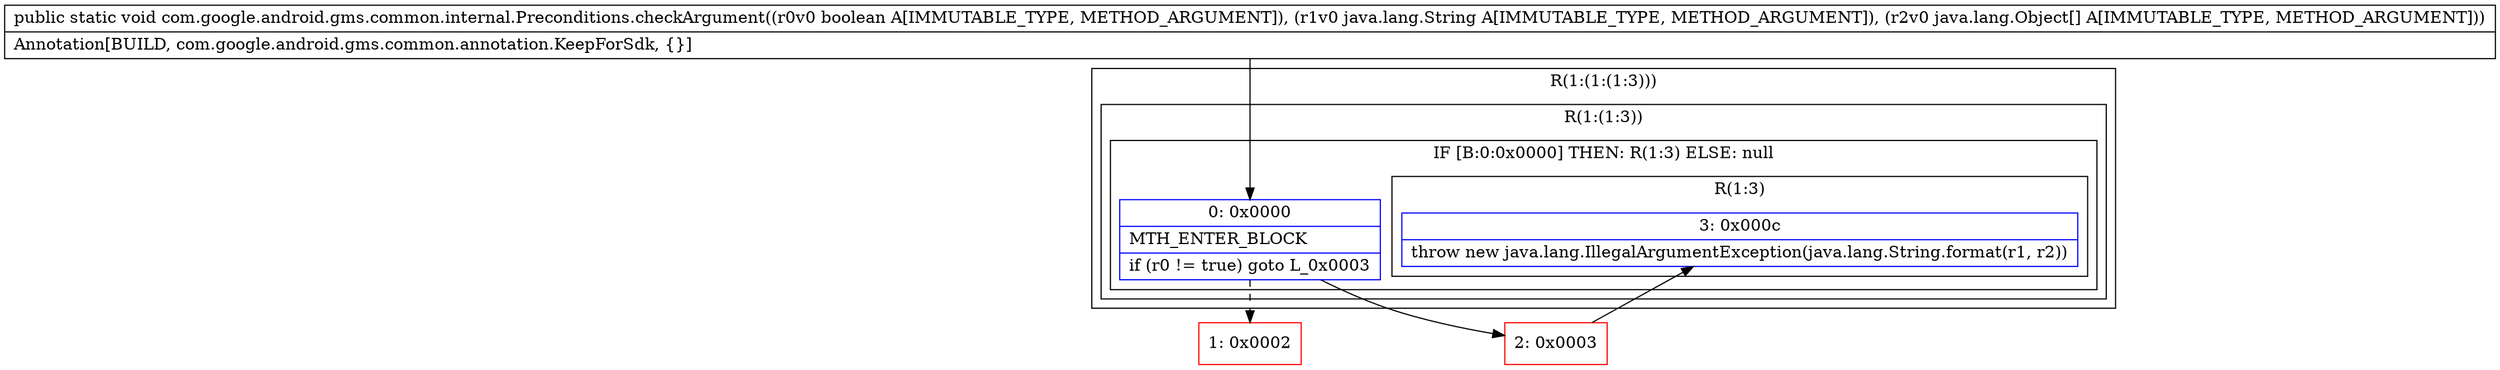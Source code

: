 digraph "CFG forcom.google.android.gms.common.internal.Preconditions.checkArgument(ZLjava\/lang\/String;[Ljava\/lang\/Object;)V" {
subgraph cluster_Region_316149274 {
label = "R(1:(1:(1:3)))";
node [shape=record,color=blue];
subgraph cluster_Region_811323524 {
label = "R(1:(1:3))";
node [shape=record,color=blue];
subgraph cluster_IfRegion_1774500343 {
label = "IF [B:0:0x0000] THEN: R(1:3) ELSE: null";
node [shape=record,color=blue];
Node_0 [shape=record,label="{0\:\ 0x0000|MTH_ENTER_BLOCK\l|if (r0 != true) goto L_0x0003\l}"];
subgraph cluster_Region_1389756588 {
label = "R(1:3)";
node [shape=record,color=blue];
Node_3 [shape=record,label="{3\:\ 0x000c|throw new java.lang.IllegalArgumentException(java.lang.String.format(r1, r2))\l}"];
}
}
}
}
Node_1 [shape=record,color=red,label="{1\:\ 0x0002}"];
Node_2 [shape=record,color=red,label="{2\:\ 0x0003}"];
MethodNode[shape=record,label="{public static void com.google.android.gms.common.internal.Preconditions.checkArgument((r0v0 boolean A[IMMUTABLE_TYPE, METHOD_ARGUMENT]), (r1v0 java.lang.String A[IMMUTABLE_TYPE, METHOD_ARGUMENT]), (r2v0 java.lang.Object[] A[IMMUTABLE_TYPE, METHOD_ARGUMENT]))  | Annotation[BUILD, com.google.android.gms.common.annotation.KeepForSdk, \{\}]\l}"];
MethodNode -> Node_0;
Node_0 -> Node_1[style=dashed];
Node_0 -> Node_2;
Node_2 -> Node_3;
}

